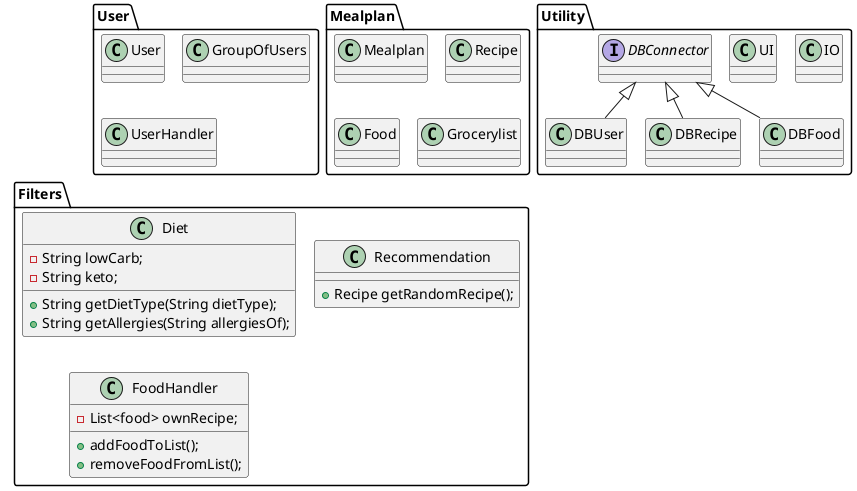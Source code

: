 @startuml
'https://plantuml.com/class-diagram
!pragma layout smetana

Package User{
class User
class GroupOfUsers
class UserHandler
}

Package Mealplan{
class Mealplan
class Recipe
class Food
class Grocerylist
}

Package Filters{
class Diet
'behøves felter vedr. diæt typer?
Diet : - String lowCarb;
Diet : - String keto;

Diet : + String getDietType(String dietType);
Diet : + String getAllergies(String allergiesOf);

class Recommendation
Recommendation : + Recipe getRandomRecipe();

class FoodHandler
FoodHandler : - List<food> ownRecipe;
FoodHandler : + addFoodToList();
FoodHandler : + removeFoodFromList();

}



Package Utility{
class IO
class UI
interface DBConnector
class DBUser
class DBRecipe
class DBFood
}


'Label on relations
DBConnector <|-- DBUser
DBConnector <|-- DBRecipe
DBConnector <|-- DBFood
@enduml